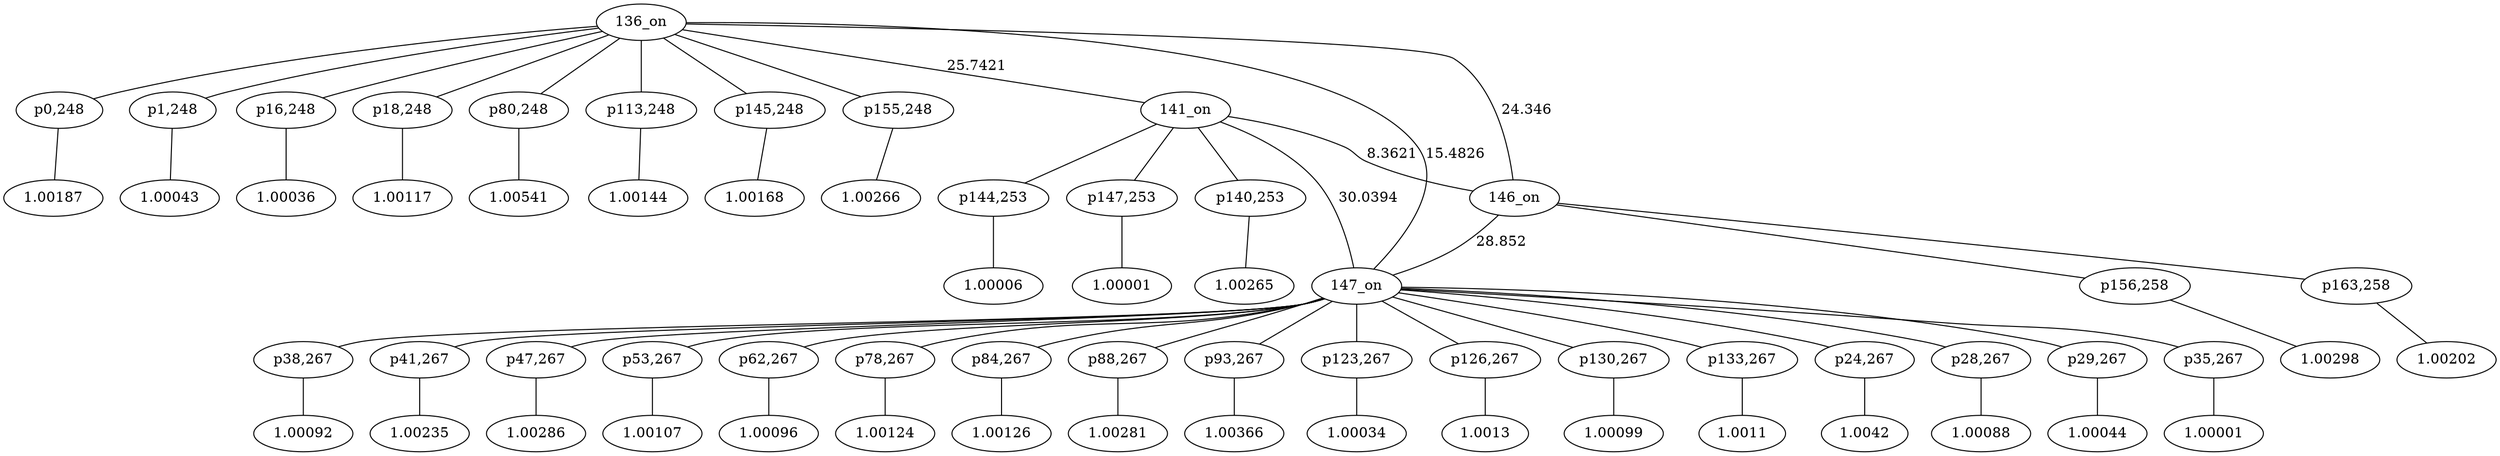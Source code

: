 graph {
	"p0,248" -- "c0"
	"c0" [ label="1.00187", pos="98.9052,39.7149!"];
	"p1,248" -- "c5"
	"c5" [ label="1.00043", pos="74.2186,30.1702!"];
	"p16,248" -- "c11"
	"c11" [ label="1.00036", pos="66.0265,23.2466!"];
	"p18,248" -- "c16"
	"c16" [ label="1.00117", pos="41.775,16.6958!"];
	"p24,267" -- "c22"
	"c22" [ label="1.0042", pos="56.5604,38.9632!"];
	"p28,267" -- "c26"
	"c26" [ label="1.00088", pos="53.1225,43.456!"];
	"p29,267" -- "c31"
	"c31" [ label="1.00044", pos="48.727,34.8681!"];
	"p35,267" -- "c35"
	"c35" [ label="1.00001", pos="47.4959,41.5858!"];
	"p38,267" -- "c39"
	"c39" [ label="1.00092", pos="24.1213,29.9452!"];
	"p41,267" -- "c41"
	"c41" [ label="1.00235", pos="43.5377,47.1692!"];
	"p47,267" -- "c45"
	"c45" [ label="1.00286", pos="17.5226,29.2657!"];
	"p53,267" -- "c48"
	"c48" [ label="1.00107", pos="27.9004,41.8399!"];
	"p62,267" -- "c52"
	"c52" [ label="1.00096", pos="23.309,37.0144!"];
	"p78,267" -- "c55"
	"c55" [ label="1.00124", pos="26.1653,59.4469!"];
	"p80,248" -- "c59"
	"c59" [ label="1.00541", pos="3.29094,67.4053!"];
	"p84,267" -- "c64"
	"c64" [ label="1.00126", pos="20.1308,61.1969!"];
	"p88,267" -- "c68"
	"c68" [ label="1.00281", pos="12.8037,67.0907!"];
	"p93,267" -- "c71"
	"c71" [ label="1.00366", pos="44.0327,57.7431!"];
	"p113,248" -- "c75"
	"c75" [ label="1.00144", pos="37.562,84.3511!"];
	"p123,267" -- "c80"
	"c80" [ label="1.00034", pos="43.5623,73.6644!"];
	"p126,267" -- "c84"
	"c84" [ label="1.0013", pos="46.9849,66.3243!"];
	"p130,267" -- "c88"
	"c88" [ label="1.00099", pos="51.7124,69.1398!"];
	"p133,267" -- "c92"
	"c92" [ label="1.0011", pos="50.4777,75.2026!"];
	"p140,253" -- "c95"
	"c95" [ label="1.00265", pos="64.4328,60.8803!"];
	"p144,253" -- "c100"
	"c100" [ label="1.00006", pos="67.5467,65.9937!"];
	"p145,248" -- "c104"
	"c104" [ label="1.00168", pos="91.2085,84.3143!"];
	"p147,253" -- "c112"
	"c112" [ label="1.00001", pos="69.5428,60.2697!"];
	"p155,248" -- "c114"
	"c114" [ label="1.00266", pos="98.7523,79.1429!"];
	"p156,258" -- "c120"
	"c120" [ label="1.00298", pos="86.1495,67.319!"];
	"p163,258" -- "c122"
	"c122" [ label="1.00202", pos="83.6914,62.012!"];
	"136_on" -- "141_on" [label="25.7421"]
	"136_on" -- "146_on" [label="24.346"]
	"136_on" -- "147_on" [label="15.4826"]
	"141_on" -- "146_on" [label="8.3621"]
	"141_on" -- "147_on" [label="30.0394"]
	"146_on" -- "147_on" [label="28.852"]
	"136_on" -- "p0,248"
	"136_on" -- "p1,248"
	"136_on" -- "p16,248"
	"136_on" -- "p18,248"
	"136_on" -- "p80,248"
	"136_on" -- "p113,248"
	"136_on" -- "p145,248"
	"136_on" -- "p155,248"
	"141_on" -- "p140,253"
	"141_on" -- "p144,253"
	"141_on" -- "p147,253"
	"146_on" -- "p156,258"
	"146_on" -- "p163,258"
	"147_on" -- "p24,267"
	"147_on" -- "p28,267"
	"147_on" -- "p29,267"
	"147_on" -- "p35,267"
	"147_on" -- "p38,267"
	"147_on" -- "p41,267"
	"147_on" -- "p47,267"
	"147_on" -- "p53,267"
	"147_on" -- "p62,267"
	"147_on" -- "p78,267"
	"147_on" -- "p84,267"
	"147_on" -- "p88,267"
	"147_on" -- "p93,267"
	"147_on" -- "p123,267"
	"147_on" -- "p126,267"
	"147_on" -- "p130,267"
	"147_on" -- "p133,267"
}
